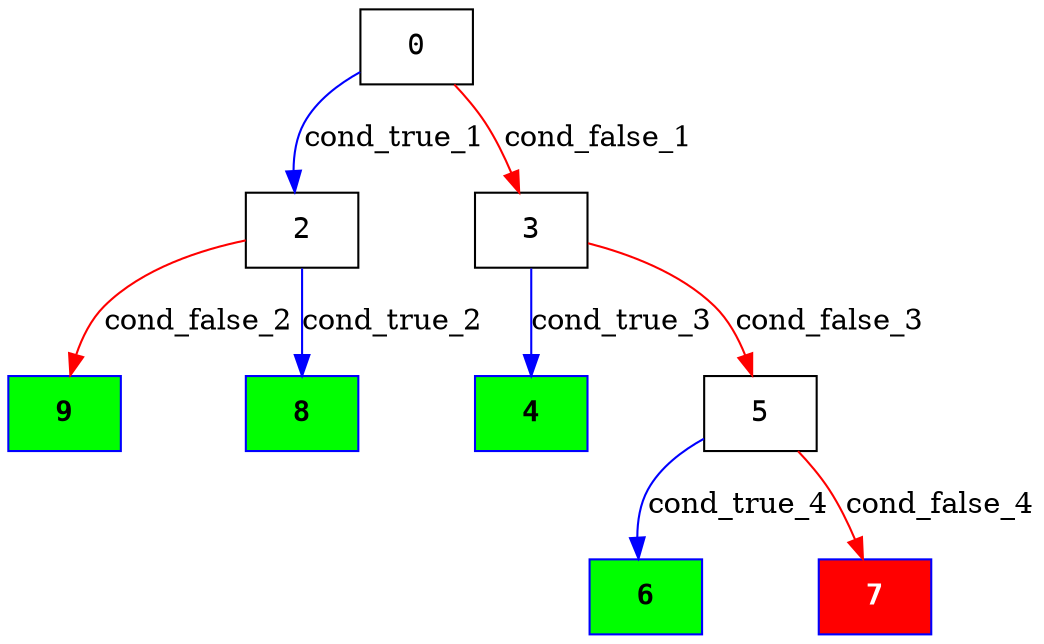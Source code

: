 digraph ExecutionTree {
	node [color=black fontname=Courier height=.5 shape=record]
	9 [color=blue, fillcolor=green, style=filled, fontcolor=black, fontname="Courier-Bold"]
	8 [color=blue, fillcolor=green, style=filled, fontcolor=black, fontname="Courier-Bold"]
	6 [color=blue, fillcolor=green, style=filled, fontcolor=black, fontname="Courier-Bold"]
	4 [color=blue, fillcolor=green, style=filled, fontcolor=black, fontname="Courier-Bold"]
	7 [color=blue, fillcolor=red, style=filled, fontcolor=white, fontname="Courier-Bold"]
	0 -> 2 [label=cond_true_1 color=blue]
	0 -> 3 [label=cond_false_1 color=red]
	2 -> 8 [label=cond_true_2 color=blue]
	2 -> 9 [label=cond_false_2 color=red]
	3 -> 4 [label=cond_true_3 color=blue]
	3 -> 5 [label=cond_false_3 color=red]
	5 -> 6 [label=cond_true_4 color=blue]
	5 -> 7 [label=cond_false_4 color=red]
}
